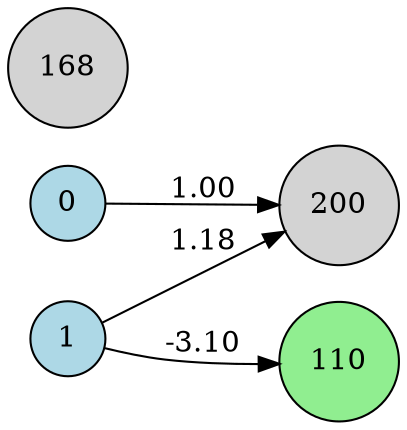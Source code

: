 digraph neat {
  rankdir=LR;
  node [shape=circle];
  node0 [label="0", style=filled, fillcolor=lightblue];
  node1 [label="1", style=filled, fillcolor=lightblue];
  node110 [label="110", style=filled, fillcolor=lightgreen];
  node168 [label="168", style=filled, fillcolor=lightgray];
  node200 [label="200", style=filled, fillcolor=lightgray];
  node1 -> node110 [label="-3.10"];
  node0 -> node200 [label="1.00"];
  node1 -> node200 [label="1.18"];
}
